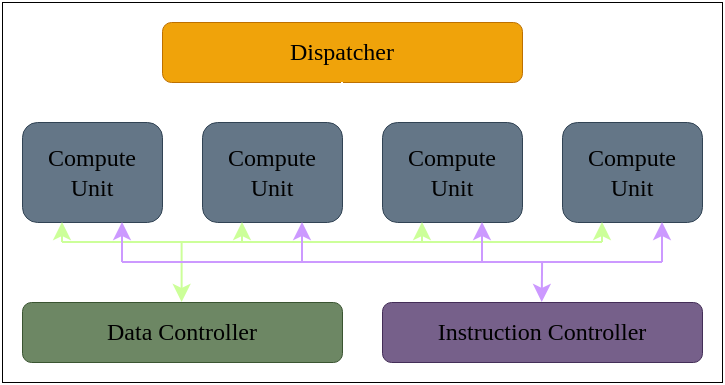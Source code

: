 <mxfile>
    <diagram id="9UPTPoMBMZQXiAFbUXFs" name="Page-1">
        <mxGraphModel dx="496" dy="341" grid="1" gridSize="10" guides="1" tooltips="1" connect="1" arrows="1" fold="1" page="1" pageScale="1" pageWidth="850" pageHeight="1100" background="#ffffff" math="0" shadow="0">
            <root>
                <mxCell id="0"/>
                <mxCell id="1" parent="0"/>
                <mxCell id="2" value="Dispatcher" style="rounded=1;whiteSpace=wrap;html=1;fillColor=#f0a30a;strokeColor=#BD7000;fontColor=#000000;strokeWidth=0.5;fontFamily=Tahoma;" parent="1" vertex="1">
                    <mxGeometry x="210" y="160" width="180" height="30" as="geometry"/>
                </mxCell>
                <mxCell id="3" value="Compute Unit" style="rounded=1;whiteSpace=wrap;html=1;strokeWidth=0.5;fillColor=#647687;fontColor=#000000;strokeColor=#314354;fontFamily=Tahoma;" parent="1" vertex="1">
                    <mxGeometry x="230" y="210" width="70" height="50" as="geometry"/>
                </mxCell>
                <mxCell id="4" value="Compute Unit" style="rounded=1;whiteSpace=wrap;html=1;strokeWidth=0.5;fillColor=#647687;fontColor=#000000;strokeColor=#314354;fontFamily=Tahoma;" parent="1" vertex="1">
                    <mxGeometry x="320" y="210" width="70" height="50" as="geometry"/>
                </mxCell>
                <mxCell id="5" value="Compute Unit" style="rounded=1;whiteSpace=wrap;html=1;strokeWidth=0.5;fillColor=#647687;fontColor=#000000;strokeColor=#314354;fontFamily=Tahoma;" parent="1" vertex="1">
                    <mxGeometry x="140" y="210" width="70" height="50" as="geometry"/>
                </mxCell>
                <mxCell id="6" value="Compute Unit" style="rounded=1;whiteSpace=wrap;html=1;strokeWidth=0.5;fillColor=#647687;fontColor=#000000;strokeColor=#314354;fontFamily=Tahoma;" parent="1" vertex="1">
                    <mxGeometry x="410" y="210" width="70" height="50" as="geometry"/>
                </mxCell>
                <mxCell id="7" value="Instruction Controller" style="rounded=1;whiteSpace=wrap;html=1;fillColor=#76608a;strokeColor=#432D57;strokeWidth=0.5;fontFamily=Tahoma;fontColor=#000000;" parent="1" vertex="1">
                    <mxGeometry x="320" y="300" width="160" height="30" as="geometry"/>
                </mxCell>
                <mxCell id="8" value="Data Controller" style="rounded=1;whiteSpace=wrap;html=1;fillColor=#6d8764;strokeColor=#3A5431;strokeWidth=0.5;fontFamily=Tahoma;fontColor=#000000;" parent="1" vertex="1">
                    <mxGeometry x="140" y="300" width="160" height="30" as="geometry"/>
                </mxCell>
                <mxCell id="14" value="" style="endArrow=none;html=1;fontFamily=Tahoma;entryX=0.5;entryY=1;entryDx=0;entryDy=0;strokeColor=#FFFFFF;fontColor=#000000;" parent="1" target="2" edge="1">
                    <mxGeometry width="50" height="50" relative="1" as="geometry">
                        <mxPoint x="300" y="200" as="sourcePoint"/>
                        <mxPoint x="330" y="230" as="targetPoint"/>
                    </mxGeometry>
                </mxCell>
                <mxCell id="15" value="" style="endArrow=none;html=1;fontFamily=Tahoma;strokeColor=#FFFFFF;fontColor=#000000;" parent="1" edge="1">
                    <mxGeometry width="50" height="50" relative="1" as="geometry">
                        <mxPoint x="170" y="200" as="sourcePoint"/>
                        <mxPoint x="440" y="200" as="targetPoint"/>
                    </mxGeometry>
                </mxCell>
                <mxCell id="16" value="" style="endArrow=none;html=1;fontFamily=Tahoma;strokeColor=#FFFFFF;fontColor=#000000;" parent="1" edge="1">
                    <mxGeometry width="50" height="50" relative="1" as="geometry">
                        <mxPoint x="170" y="200" as="sourcePoint"/>
                        <mxPoint x="170" y="210" as="targetPoint"/>
                    </mxGeometry>
                </mxCell>
                <mxCell id="19" value="" style="endArrow=none;html=1;fontFamily=Tahoma;strokeColor=#FFFFFF;fontColor=#000000;" parent="1" edge="1">
                    <mxGeometry width="50" height="50" relative="1" as="geometry">
                        <mxPoint x="264.92" y="200" as="sourcePoint"/>
                        <mxPoint x="264.92" y="210" as="targetPoint"/>
                    </mxGeometry>
                </mxCell>
                <mxCell id="20" value="" style="endArrow=none;html=1;fontFamily=Tahoma;strokeColor=#FFFFFF;fontColor=#000000;" parent="1" edge="1">
                    <mxGeometry width="50" height="50" relative="1" as="geometry">
                        <mxPoint x="354.92" y="200" as="sourcePoint"/>
                        <mxPoint x="354.92" y="210" as="targetPoint"/>
                    </mxGeometry>
                </mxCell>
                <mxCell id="21" value="" style="endArrow=none;html=1;fontFamily=Tahoma;strokeColor=#FFFFFF;fontColor=#000000;" parent="1" edge="1">
                    <mxGeometry width="50" height="50" relative="1" as="geometry">
                        <mxPoint x="440" y="200" as="sourcePoint"/>
                        <mxPoint x="440" y="210" as="targetPoint"/>
                    </mxGeometry>
                </mxCell>
                <mxCell id="26" value="" style="endArrow=none;html=1;fontFamily=Tahoma;strokeColor=#CCFF99;fontColor=#000000;" parent="1" edge="1">
                    <mxGeometry width="50" height="50" relative="1" as="geometry">
                        <mxPoint x="160" y="270" as="sourcePoint"/>
                        <mxPoint x="430" y="270" as="targetPoint"/>
                    </mxGeometry>
                </mxCell>
                <mxCell id="30" value="" style="endArrow=classic;html=1;fontFamily=Tahoma;entryX=0.25;entryY=0;entryDx=0;entryDy=0;strokeColor=#CCFF99;fontColor=#000000;" parent="1" edge="1">
                    <mxGeometry width="50" height="50" relative="1" as="geometry">
                        <mxPoint x="219.81" y="270" as="sourcePoint"/>
                        <mxPoint x="219.81" y="300" as="targetPoint"/>
                    </mxGeometry>
                </mxCell>
                <mxCell id="31" value="" style="endArrow=classic;html=1;fontFamily=Tahoma;strokeColor=#CCFF99;fontColor=#000000;" parent="1" edge="1">
                    <mxGeometry width="50" height="50" relative="1" as="geometry">
                        <mxPoint x="250" y="270" as="sourcePoint"/>
                        <mxPoint x="250" y="260" as="targetPoint"/>
                    </mxGeometry>
                </mxCell>
                <mxCell id="32" value="" style="endArrow=classic;html=1;fontFamily=Tahoma;strokeColor=#CCFF99;fontColor=#000000;" parent="1" edge="1">
                    <mxGeometry width="50" height="50" relative="1" as="geometry">
                        <mxPoint x="340" y="270" as="sourcePoint"/>
                        <mxPoint x="340" y="260" as="targetPoint"/>
                    </mxGeometry>
                </mxCell>
                <mxCell id="33" value="" style="endArrow=classic;html=1;fontFamily=Tahoma;strokeColor=#CCFF99;fontColor=#000000;" parent="1" edge="1">
                    <mxGeometry width="50" height="50" relative="1" as="geometry">
                        <mxPoint x="430" y="270" as="sourcePoint"/>
                        <mxPoint x="430" y="260" as="targetPoint"/>
                    </mxGeometry>
                </mxCell>
                <mxCell id="34" value="" style="endArrow=classic;html=1;fontFamily=Tahoma;strokeColor=#CCFF99;fontColor=#000000;" parent="1" edge="1">
                    <mxGeometry width="50" height="50" relative="1" as="geometry">
                        <mxPoint x="160" y="270" as="sourcePoint"/>
                        <mxPoint x="160" y="260" as="targetPoint"/>
                    </mxGeometry>
                </mxCell>
                <mxCell id="36" value="" style="endArrow=classic;html=1;fontFamily=Tahoma;entryX=0.25;entryY=0;entryDx=0;entryDy=0;strokeColor=#CC99FF;fontColor=#000000;" parent="1" edge="1">
                    <mxGeometry width="50" height="50" relative="1" as="geometry">
                        <mxPoint x="400.05" y="280" as="sourcePoint"/>
                        <mxPoint x="399.86" y="300" as="targetPoint"/>
                    </mxGeometry>
                </mxCell>
                <mxCell id="37" value="" style="endArrow=none;html=1;fontFamily=Tahoma;strokeColor=#CC99FF;fontColor=#000000;" parent="1" edge="1">
                    <mxGeometry width="50" height="50" relative="1" as="geometry">
                        <mxPoint x="190" y="280" as="sourcePoint"/>
                        <mxPoint x="460" y="280" as="targetPoint"/>
                    </mxGeometry>
                </mxCell>
                <mxCell id="38" value="" style="endArrow=classic;html=1;strokeColor=#CC99FF;fontFamily=Tahoma;fontColor=#000000;" parent="1" edge="1">
                    <mxGeometry width="50" height="50" relative="1" as="geometry">
                        <mxPoint x="460" y="280" as="sourcePoint"/>
                        <mxPoint x="460" y="260" as="targetPoint"/>
                    </mxGeometry>
                </mxCell>
                <mxCell id="39" value="" style="endArrow=classic;html=1;strokeColor=#CC99FF;fontFamily=Tahoma;fontColor=#000000;" parent="1" edge="1">
                    <mxGeometry width="50" height="50" relative="1" as="geometry">
                        <mxPoint x="370" y="280" as="sourcePoint"/>
                        <mxPoint x="370" y="260" as="targetPoint"/>
                    </mxGeometry>
                </mxCell>
                <mxCell id="40" value="" style="endArrow=classic;html=1;strokeColor=#CC99FF;fontFamily=Tahoma;fontColor=#000000;" parent="1" edge="1">
                    <mxGeometry width="50" height="50" relative="1" as="geometry">
                        <mxPoint x="280" y="280" as="sourcePoint"/>
                        <mxPoint x="280" y="260" as="targetPoint"/>
                    </mxGeometry>
                </mxCell>
                <mxCell id="41" value="" style="endArrow=classic;html=1;strokeColor=#CC99FF;fontFamily=Tahoma;fontColor=#000000;" parent="1" edge="1">
                    <mxGeometry width="50" height="50" relative="1" as="geometry">
                        <mxPoint x="190" y="280" as="sourcePoint"/>
                        <mxPoint x="190" y="260" as="targetPoint"/>
                    </mxGeometry>
                </mxCell>
                <mxCell id="42" value="" style="rounded=0;whiteSpace=wrap;html=1;strokeWidth=0.5;fontFamily=Tahoma;fillColor=none;strokeColor=#000000;fontColor=#000000;" parent="1" vertex="1">
                    <mxGeometry x="130" y="150" width="360" height="190" as="geometry"/>
                </mxCell>
            </root>
        </mxGraphModel>
    </diagram>
</mxfile>